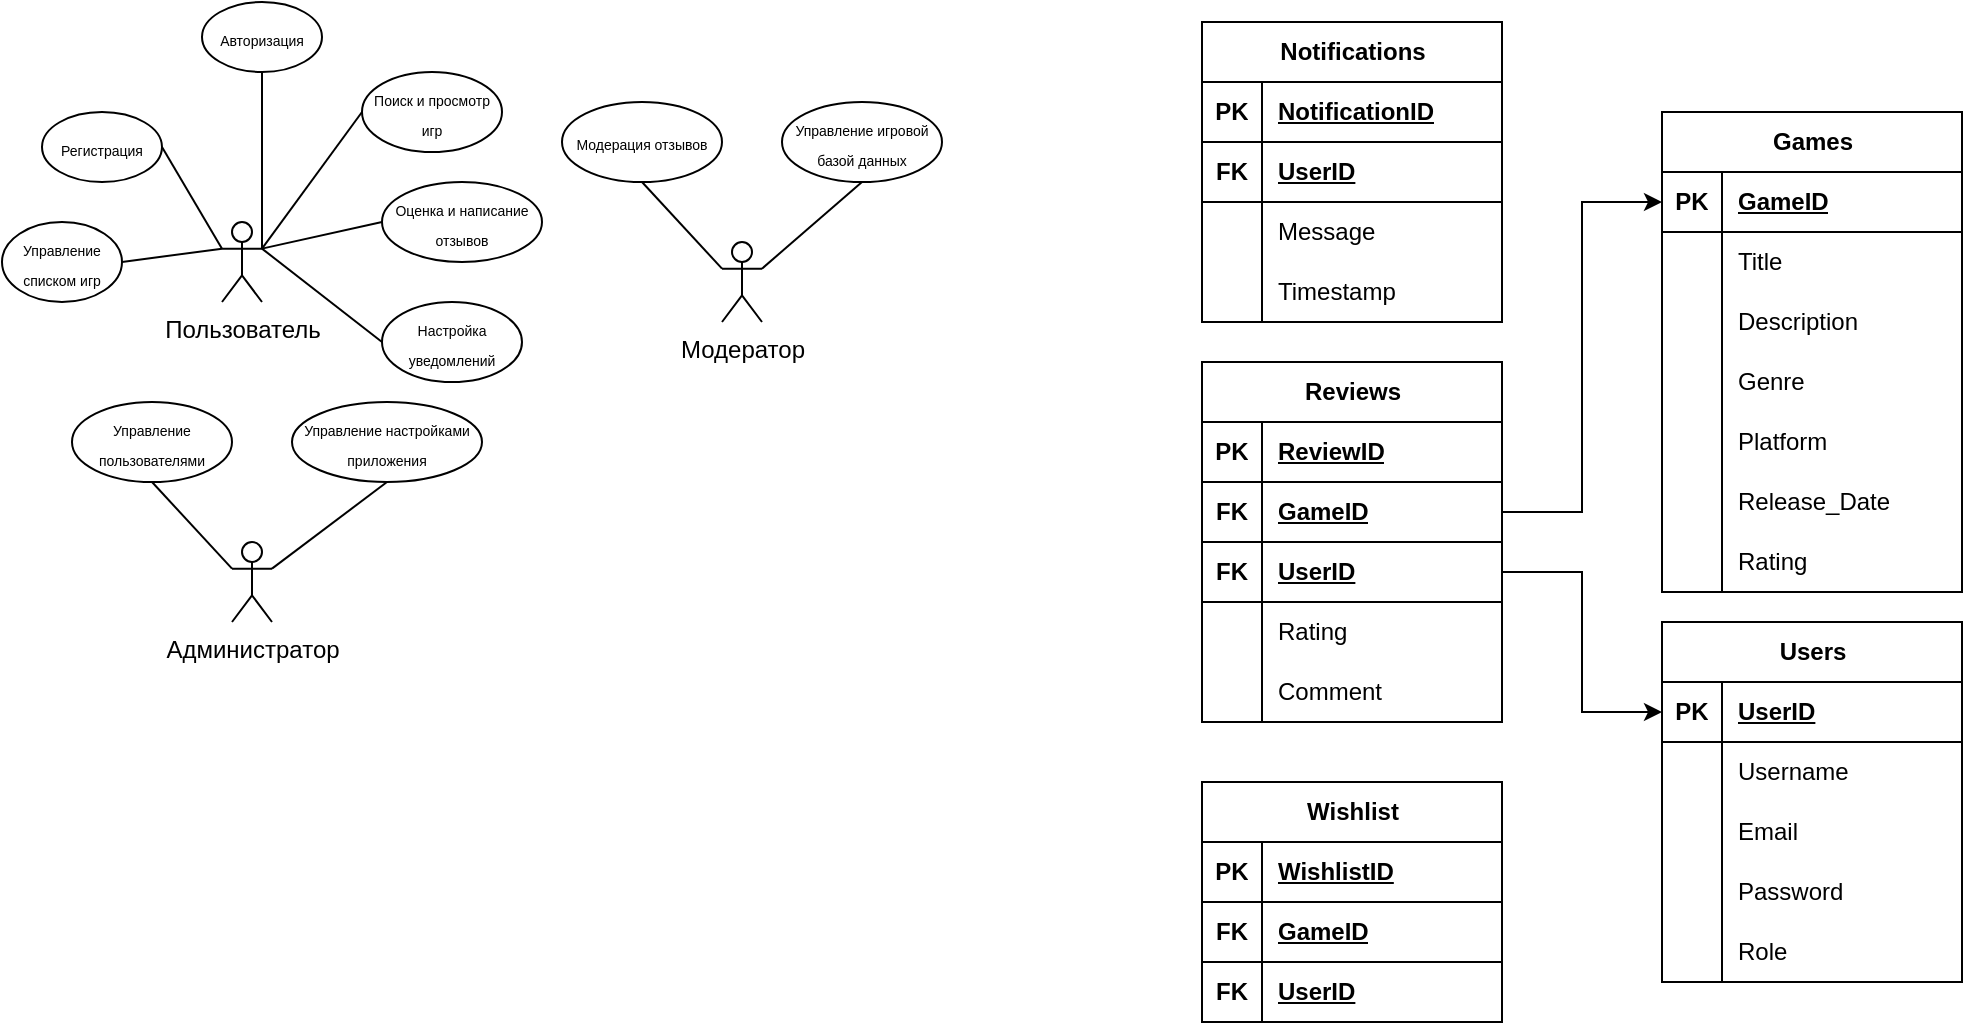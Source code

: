 <mxfile version="24.0.8" type="device">
  <diagram name="Страница — 1" id="E_NzYJ1FvqWX5Ii2PGvl">
    <mxGraphModel dx="1728" dy="662" grid="1" gridSize="10" guides="1" tooltips="1" connect="1" arrows="1" fold="1" page="1" pageScale="1" pageWidth="827" pageHeight="1169" math="0" shadow="0">
      <root>
        <mxCell id="0" />
        <mxCell id="1" parent="0" />
        <mxCell id="7FnkQd12tYLSEtSmV4S_-14" style="rounded=0;orthogonalLoop=1;jettySize=auto;html=1;exitX=0;exitY=0.333;exitDx=0;exitDy=0;exitPerimeter=0;entryX=1;entryY=0.5;entryDx=0;entryDy=0;endArrow=none;endFill=0;" edge="1" parent="1" source="7FnkQd12tYLSEtSmV4S_-1" target="7FnkQd12tYLSEtSmV4S_-7">
          <mxGeometry relative="1" as="geometry" />
        </mxCell>
        <mxCell id="7FnkQd12tYLSEtSmV4S_-16" style="rounded=0;orthogonalLoop=1;jettySize=auto;html=1;exitX=0;exitY=0.333;exitDx=0;exitDy=0;exitPerimeter=0;entryX=1;entryY=0.5;entryDx=0;entryDy=0;endArrow=none;endFill=0;" edge="1" parent="1" source="7FnkQd12tYLSEtSmV4S_-1" target="7FnkQd12tYLSEtSmV4S_-2">
          <mxGeometry relative="1" as="geometry" />
        </mxCell>
        <mxCell id="7FnkQd12tYLSEtSmV4S_-17" style="rounded=0;orthogonalLoop=1;jettySize=auto;html=1;exitX=1;exitY=0.333;exitDx=0;exitDy=0;exitPerimeter=0;entryX=0;entryY=0.5;entryDx=0;entryDy=0;endArrow=none;endFill=0;" edge="1" parent="1" source="7FnkQd12tYLSEtSmV4S_-1" target="7FnkQd12tYLSEtSmV4S_-4">
          <mxGeometry relative="1" as="geometry" />
        </mxCell>
        <mxCell id="7FnkQd12tYLSEtSmV4S_-18" style="rounded=0;orthogonalLoop=1;jettySize=auto;html=1;exitX=1;exitY=0.333;exitDx=0;exitDy=0;exitPerimeter=0;entryX=0;entryY=0.5;entryDx=0;entryDy=0;endArrow=none;endFill=0;" edge="1" parent="1" source="7FnkQd12tYLSEtSmV4S_-1" target="7FnkQd12tYLSEtSmV4S_-6">
          <mxGeometry relative="1" as="geometry" />
        </mxCell>
        <mxCell id="7FnkQd12tYLSEtSmV4S_-19" style="rounded=0;orthogonalLoop=1;jettySize=auto;html=1;exitX=1;exitY=0.333;exitDx=0;exitDy=0;exitPerimeter=0;entryX=0;entryY=0.5;entryDx=0;entryDy=0;endArrow=none;endFill=0;" edge="1" parent="1" source="7FnkQd12tYLSEtSmV4S_-1" target="7FnkQd12tYLSEtSmV4S_-8">
          <mxGeometry relative="1" as="geometry" />
        </mxCell>
        <mxCell id="7FnkQd12tYLSEtSmV4S_-20" style="rounded=0;orthogonalLoop=1;jettySize=auto;html=1;exitX=1;exitY=0.333;exitDx=0;exitDy=0;exitPerimeter=0;entryX=0.5;entryY=1;entryDx=0;entryDy=0;endArrow=none;endFill=0;" edge="1" parent="1" source="7FnkQd12tYLSEtSmV4S_-1" target="7FnkQd12tYLSEtSmV4S_-3">
          <mxGeometry relative="1" as="geometry" />
        </mxCell>
        <mxCell id="7FnkQd12tYLSEtSmV4S_-1" value="Пользователь" style="shape=umlActor;verticalLabelPosition=bottom;verticalAlign=top;html=1;outlineConnect=0;" vertex="1" parent="1">
          <mxGeometry x="120" y="130" width="20" height="40" as="geometry" />
        </mxCell>
        <mxCell id="7FnkQd12tYLSEtSmV4S_-2" value="&lt;font style=&quot;font-size: 7px;&quot;&gt;Регистрация&lt;/font&gt;" style="ellipse;whiteSpace=wrap;html=1;" vertex="1" parent="1">
          <mxGeometry x="30" y="75" width="60" height="35" as="geometry" />
        </mxCell>
        <mxCell id="7FnkQd12tYLSEtSmV4S_-3" value="&lt;font style=&quot;font-size: 7px;&quot;&gt;Авторизация&lt;/font&gt;" style="ellipse;whiteSpace=wrap;html=1;" vertex="1" parent="1">
          <mxGeometry x="110" y="20" width="60" height="35" as="geometry" />
        </mxCell>
        <mxCell id="7FnkQd12tYLSEtSmV4S_-4" value="&lt;font style=&quot;font-size: 7px;&quot;&gt;Поиск и просмотр&lt;/font&gt;&lt;div&gt;&lt;font style=&quot;font-size: 7px;&quot;&gt;игр&lt;/font&gt;&lt;/div&gt;" style="ellipse;whiteSpace=wrap;html=1;" vertex="1" parent="1">
          <mxGeometry x="190" y="55" width="70" height="40" as="geometry" />
        </mxCell>
        <mxCell id="7FnkQd12tYLSEtSmV4S_-6" value="&lt;font style=&quot;font-size: 7px;&quot;&gt;Оценка и написание отзывов&lt;/font&gt;" style="ellipse;whiteSpace=wrap;html=1;" vertex="1" parent="1">
          <mxGeometry x="200" y="110" width="80" height="40" as="geometry" />
        </mxCell>
        <mxCell id="7FnkQd12tYLSEtSmV4S_-7" value="&lt;font style=&quot;font-size: 7px;&quot;&gt;Управление списком игр&lt;/font&gt;" style="ellipse;whiteSpace=wrap;html=1;" vertex="1" parent="1">
          <mxGeometry x="10" y="130" width="60" height="40" as="geometry" />
        </mxCell>
        <mxCell id="7FnkQd12tYLSEtSmV4S_-8" value="&lt;font style=&quot;font-size: 7px;&quot;&gt;Настройка уведомлений&lt;/font&gt;" style="ellipse;whiteSpace=wrap;html=1;" vertex="1" parent="1">
          <mxGeometry x="200" y="170" width="70" height="40" as="geometry" />
        </mxCell>
        <mxCell id="7FnkQd12tYLSEtSmV4S_-24" style="rounded=0;orthogonalLoop=1;jettySize=auto;html=1;exitX=1;exitY=0.333;exitDx=0;exitDy=0;exitPerimeter=0;entryX=0.5;entryY=1;entryDx=0;entryDy=0;endArrow=none;endFill=0;" edge="1" parent="1" source="7FnkQd12tYLSEtSmV4S_-21" target="7FnkQd12tYLSEtSmV4S_-23">
          <mxGeometry relative="1" as="geometry" />
        </mxCell>
        <mxCell id="7FnkQd12tYLSEtSmV4S_-25" style="rounded=0;orthogonalLoop=1;jettySize=auto;html=1;exitX=0;exitY=0.333;exitDx=0;exitDy=0;exitPerimeter=0;entryX=0.5;entryY=1;entryDx=0;entryDy=0;endArrow=none;endFill=0;" edge="1" parent="1" source="7FnkQd12tYLSEtSmV4S_-21" target="7FnkQd12tYLSEtSmV4S_-22">
          <mxGeometry relative="1" as="geometry" />
        </mxCell>
        <mxCell id="7FnkQd12tYLSEtSmV4S_-21" value="Модератор" style="shape=umlActor;verticalLabelPosition=bottom;verticalAlign=top;html=1;outlineConnect=0;" vertex="1" parent="1">
          <mxGeometry x="370" y="140" width="20" height="40" as="geometry" />
        </mxCell>
        <mxCell id="7FnkQd12tYLSEtSmV4S_-22" value="&lt;font style=&quot;font-size: 7px;&quot;&gt;Модерация отзывов&lt;/font&gt;" style="ellipse;whiteSpace=wrap;html=1;" vertex="1" parent="1">
          <mxGeometry x="290" y="70" width="80" height="40" as="geometry" />
        </mxCell>
        <mxCell id="7FnkQd12tYLSEtSmV4S_-23" value="&lt;font style=&quot;font-size: 7px;&quot;&gt;Управление игровой базой данных&lt;/font&gt;" style="ellipse;whiteSpace=wrap;html=1;" vertex="1" parent="1">
          <mxGeometry x="400" y="70" width="80" height="40" as="geometry" />
        </mxCell>
        <mxCell id="7FnkQd12tYLSEtSmV4S_-26" style="rounded=0;orthogonalLoop=1;jettySize=auto;html=1;exitX=1;exitY=0.333;exitDx=0;exitDy=0;exitPerimeter=0;entryX=0.5;entryY=1;entryDx=0;entryDy=0;endArrow=none;endFill=0;" edge="1" parent="1" source="7FnkQd12tYLSEtSmV4S_-28" target="7FnkQd12tYLSEtSmV4S_-30">
          <mxGeometry relative="1" as="geometry" />
        </mxCell>
        <mxCell id="7FnkQd12tYLSEtSmV4S_-27" style="rounded=0;orthogonalLoop=1;jettySize=auto;html=1;exitX=0;exitY=0.333;exitDx=0;exitDy=0;exitPerimeter=0;entryX=0.5;entryY=1;entryDx=0;entryDy=0;endArrow=none;endFill=0;" edge="1" parent="1" source="7FnkQd12tYLSEtSmV4S_-28" target="7FnkQd12tYLSEtSmV4S_-29">
          <mxGeometry relative="1" as="geometry" />
        </mxCell>
        <mxCell id="7FnkQd12tYLSEtSmV4S_-28" value="Администратор" style="shape=umlActor;verticalLabelPosition=bottom;verticalAlign=top;html=1;outlineConnect=0;" vertex="1" parent="1">
          <mxGeometry x="125" y="290" width="20" height="40" as="geometry" />
        </mxCell>
        <mxCell id="7FnkQd12tYLSEtSmV4S_-29" value="&lt;font style=&quot;font-size: 7px;&quot;&gt;Управление пользователями&lt;/font&gt;" style="ellipse;whiteSpace=wrap;html=1;" vertex="1" parent="1">
          <mxGeometry x="45" y="220" width="80" height="40" as="geometry" />
        </mxCell>
        <mxCell id="7FnkQd12tYLSEtSmV4S_-30" value="&lt;font style=&quot;font-size: 7px;&quot;&gt;Управление настройками приложения&lt;/font&gt;" style="ellipse;whiteSpace=wrap;html=1;" vertex="1" parent="1">
          <mxGeometry x="155" y="220" width="95" height="40" as="geometry" />
        </mxCell>
        <mxCell id="7FnkQd12tYLSEtSmV4S_-32" value="Users" style="shape=table;startSize=30;container=1;collapsible=1;childLayout=tableLayout;fixedRows=1;rowLines=0;fontStyle=1;align=center;resizeLast=1;html=1;" vertex="1" parent="1">
          <mxGeometry x="840" y="330" width="150" height="180" as="geometry" />
        </mxCell>
        <mxCell id="7FnkQd12tYLSEtSmV4S_-33" value="" style="shape=tableRow;horizontal=0;startSize=0;swimlaneHead=0;swimlaneBody=0;fillColor=none;collapsible=0;dropTarget=0;points=[[0,0.5],[1,0.5]];portConstraint=eastwest;top=0;left=0;right=0;bottom=1;" vertex="1" parent="7FnkQd12tYLSEtSmV4S_-32">
          <mxGeometry y="30" width="150" height="30" as="geometry" />
        </mxCell>
        <mxCell id="7FnkQd12tYLSEtSmV4S_-34" value="PK" style="shape=partialRectangle;connectable=0;fillColor=none;top=0;left=0;bottom=0;right=0;fontStyle=1;overflow=hidden;whiteSpace=wrap;html=1;" vertex="1" parent="7FnkQd12tYLSEtSmV4S_-33">
          <mxGeometry width="30" height="30" as="geometry">
            <mxRectangle width="30" height="30" as="alternateBounds" />
          </mxGeometry>
        </mxCell>
        <mxCell id="7FnkQd12tYLSEtSmV4S_-35" value="UserID" style="shape=partialRectangle;connectable=0;fillColor=none;top=0;left=0;bottom=0;right=0;align=left;spacingLeft=6;fontStyle=5;overflow=hidden;whiteSpace=wrap;html=1;" vertex="1" parent="7FnkQd12tYLSEtSmV4S_-33">
          <mxGeometry x="30" width="120" height="30" as="geometry">
            <mxRectangle width="120" height="30" as="alternateBounds" />
          </mxGeometry>
        </mxCell>
        <mxCell id="7FnkQd12tYLSEtSmV4S_-36" value="" style="shape=tableRow;horizontal=0;startSize=0;swimlaneHead=0;swimlaneBody=0;fillColor=none;collapsible=0;dropTarget=0;points=[[0,0.5],[1,0.5]];portConstraint=eastwest;top=0;left=0;right=0;bottom=0;" vertex="1" parent="7FnkQd12tYLSEtSmV4S_-32">
          <mxGeometry y="60" width="150" height="30" as="geometry" />
        </mxCell>
        <mxCell id="7FnkQd12tYLSEtSmV4S_-37" value="" style="shape=partialRectangle;connectable=0;fillColor=none;top=0;left=0;bottom=0;right=0;editable=1;overflow=hidden;whiteSpace=wrap;html=1;" vertex="1" parent="7FnkQd12tYLSEtSmV4S_-36">
          <mxGeometry width="30" height="30" as="geometry">
            <mxRectangle width="30" height="30" as="alternateBounds" />
          </mxGeometry>
        </mxCell>
        <mxCell id="7FnkQd12tYLSEtSmV4S_-38" value="Username" style="shape=partialRectangle;connectable=0;fillColor=none;top=0;left=0;bottom=0;right=0;align=left;spacingLeft=6;overflow=hidden;whiteSpace=wrap;html=1;" vertex="1" parent="7FnkQd12tYLSEtSmV4S_-36">
          <mxGeometry x="30" width="120" height="30" as="geometry">
            <mxRectangle width="120" height="30" as="alternateBounds" />
          </mxGeometry>
        </mxCell>
        <mxCell id="7FnkQd12tYLSEtSmV4S_-39" value="" style="shape=tableRow;horizontal=0;startSize=0;swimlaneHead=0;swimlaneBody=0;fillColor=none;collapsible=0;dropTarget=0;points=[[0,0.5],[1,0.5]];portConstraint=eastwest;top=0;left=0;right=0;bottom=0;" vertex="1" parent="7FnkQd12tYLSEtSmV4S_-32">
          <mxGeometry y="90" width="150" height="30" as="geometry" />
        </mxCell>
        <mxCell id="7FnkQd12tYLSEtSmV4S_-40" value="" style="shape=partialRectangle;connectable=0;fillColor=none;top=0;left=0;bottom=0;right=0;editable=1;overflow=hidden;whiteSpace=wrap;html=1;" vertex="1" parent="7FnkQd12tYLSEtSmV4S_-39">
          <mxGeometry width="30" height="30" as="geometry">
            <mxRectangle width="30" height="30" as="alternateBounds" />
          </mxGeometry>
        </mxCell>
        <mxCell id="7FnkQd12tYLSEtSmV4S_-41" value="Email" style="shape=partialRectangle;connectable=0;fillColor=none;top=0;left=0;bottom=0;right=0;align=left;spacingLeft=6;overflow=hidden;whiteSpace=wrap;html=1;" vertex="1" parent="7FnkQd12tYLSEtSmV4S_-39">
          <mxGeometry x="30" width="120" height="30" as="geometry">
            <mxRectangle width="120" height="30" as="alternateBounds" />
          </mxGeometry>
        </mxCell>
        <mxCell id="7FnkQd12tYLSEtSmV4S_-42" value="" style="shape=tableRow;horizontal=0;startSize=0;swimlaneHead=0;swimlaneBody=0;fillColor=none;collapsible=0;dropTarget=0;points=[[0,0.5],[1,0.5]];portConstraint=eastwest;top=0;left=0;right=0;bottom=0;" vertex="1" parent="7FnkQd12tYLSEtSmV4S_-32">
          <mxGeometry y="120" width="150" height="30" as="geometry" />
        </mxCell>
        <mxCell id="7FnkQd12tYLSEtSmV4S_-43" value="" style="shape=partialRectangle;connectable=0;fillColor=none;top=0;left=0;bottom=0;right=0;editable=1;overflow=hidden;whiteSpace=wrap;html=1;" vertex="1" parent="7FnkQd12tYLSEtSmV4S_-42">
          <mxGeometry width="30" height="30" as="geometry">
            <mxRectangle width="30" height="30" as="alternateBounds" />
          </mxGeometry>
        </mxCell>
        <mxCell id="7FnkQd12tYLSEtSmV4S_-44" value="Password" style="shape=partialRectangle;connectable=0;fillColor=none;top=0;left=0;bottom=0;right=0;align=left;spacingLeft=6;overflow=hidden;whiteSpace=wrap;html=1;" vertex="1" parent="7FnkQd12tYLSEtSmV4S_-42">
          <mxGeometry x="30" width="120" height="30" as="geometry">
            <mxRectangle width="120" height="30" as="alternateBounds" />
          </mxGeometry>
        </mxCell>
        <mxCell id="7FnkQd12tYLSEtSmV4S_-64" value="" style="shape=tableRow;horizontal=0;startSize=0;swimlaneHead=0;swimlaneBody=0;fillColor=none;collapsible=0;dropTarget=0;points=[[0,0.5],[1,0.5]];portConstraint=eastwest;top=0;left=0;right=0;bottom=0;" vertex="1" parent="7FnkQd12tYLSEtSmV4S_-32">
          <mxGeometry y="150" width="150" height="30" as="geometry" />
        </mxCell>
        <mxCell id="7FnkQd12tYLSEtSmV4S_-65" value="" style="shape=partialRectangle;connectable=0;fillColor=none;top=0;left=0;bottom=0;right=0;editable=1;overflow=hidden;whiteSpace=wrap;html=1;" vertex="1" parent="7FnkQd12tYLSEtSmV4S_-64">
          <mxGeometry width="30" height="30" as="geometry">
            <mxRectangle width="30" height="30" as="alternateBounds" />
          </mxGeometry>
        </mxCell>
        <mxCell id="7FnkQd12tYLSEtSmV4S_-66" value="Role" style="shape=partialRectangle;connectable=0;fillColor=none;top=0;left=0;bottom=0;right=0;align=left;spacingLeft=6;overflow=hidden;whiteSpace=wrap;html=1;" vertex="1" parent="7FnkQd12tYLSEtSmV4S_-64">
          <mxGeometry x="30" width="120" height="30" as="geometry">
            <mxRectangle width="120" height="30" as="alternateBounds" />
          </mxGeometry>
        </mxCell>
        <mxCell id="7FnkQd12tYLSEtSmV4S_-67" value="Games" style="shape=table;startSize=30;container=1;collapsible=1;childLayout=tableLayout;fixedRows=1;rowLines=0;fontStyle=1;align=center;resizeLast=1;html=1;" vertex="1" parent="1">
          <mxGeometry x="840" y="75" width="150" height="240" as="geometry" />
        </mxCell>
        <mxCell id="7FnkQd12tYLSEtSmV4S_-68" value="" style="shape=tableRow;horizontal=0;startSize=0;swimlaneHead=0;swimlaneBody=0;fillColor=none;collapsible=0;dropTarget=0;points=[[0,0.5],[1,0.5]];portConstraint=eastwest;top=0;left=0;right=0;bottom=1;" vertex="1" parent="7FnkQd12tYLSEtSmV4S_-67">
          <mxGeometry y="30" width="150" height="30" as="geometry" />
        </mxCell>
        <mxCell id="7FnkQd12tYLSEtSmV4S_-69" value="PK" style="shape=partialRectangle;connectable=0;fillColor=none;top=0;left=0;bottom=0;right=0;fontStyle=1;overflow=hidden;whiteSpace=wrap;html=1;" vertex="1" parent="7FnkQd12tYLSEtSmV4S_-68">
          <mxGeometry width="30" height="30" as="geometry">
            <mxRectangle width="30" height="30" as="alternateBounds" />
          </mxGeometry>
        </mxCell>
        <mxCell id="7FnkQd12tYLSEtSmV4S_-70" value="GameID" style="shape=partialRectangle;connectable=0;fillColor=none;top=0;left=0;bottom=0;right=0;align=left;spacingLeft=6;fontStyle=5;overflow=hidden;whiteSpace=wrap;html=1;" vertex="1" parent="7FnkQd12tYLSEtSmV4S_-68">
          <mxGeometry x="30" width="120" height="30" as="geometry">
            <mxRectangle width="120" height="30" as="alternateBounds" />
          </mxGeometry>
        </mxCell>
        <mxCell id="7FnkQd12tYLSEtSmV4S_-71" value="" style="shape=tableRow;horizontal=0;startSize=0;swimlaneHead=0;swimlaneBody=0;fillColor=none;collapsible=0;dropTarget=0;points=[[0,0.5],[1,0.5]];portConstraint=eastwest;top=0;left=0;right=0;bottom=0;" vertex="1" parent="7FnkQd12tYLSEtSmV4S_-67">
          <mxGeometry y="60" width="150" height="30" as="geometry" />
        </mxCell>
        <mxCell id="7FnkQd12tYLSEtSmV4S_-72" value="" style="shape=partialRectangle;connectable=0;fillColor=none;top=0;left=0;bottom=0;right=0;editable=1;overflow=hidden;whiteSpace=wrap;html=1;" vertex="1" parent="7FnkQd12tYLSEtSmV4S_-71">
          <mxGeometry width="30" height="30" as="geometry">
            <mxRectangle width="30" height="30" as="alternateBounds" />
          </mxGeometry>
        </mxCell>
        <mxCell id="7FnkQd12tYLSEtSmV4S_-73" value="Title" style="shape=partialRectangle;connectable=0;fillColor=none;top=0;left=0;bottom=0;right=0;align=left;spacingLeft=6;overflow=hidden;whiteSpace=wrap;html=1;" vertex="1" parent="7FnkQd12tYLSEtSmV4S_-71">
          <mxGeometry x="30" width="120" height="30" as="geometry">
            <mxRectangle width="120" height="30" as="alternateBounds" />
          </mxGeometry>
        </mxCell>
        <mxCell id="7FnkQd12tYLSEtSmV4S_-74" value="" style="shape=tableRow;horizontal=0;startSize=0;swimlaneHead=0;swimlaneBody=0;fillColor=none;collapsible=0;dropTarget=0;points=[[0,0.5],[1,0.5]];portConstraint=eastwest;top=0;left=0;right=0;bottom=0;" vertex="1" parent="7FnkQd12tYLSEtSmV4S_-67">
          <mxGeometry y="90" width="150" height="30" as="geometry" />
        </mxCell>
        <mxCell id="7FnkQd12tYLSEtSmV4S_-75" value="" style="shape=partialRectangle;connectable=0;fillColor=none;top=0;left=0;bottom=0;right=0;editable=1;overflow=hidden;whiteSpace=wrap;html=1;" vertex="1" parent="7FnkQd12tYLSEtSmV4S_-74">
          <mxGeometry width="30" height="30" as="geometry">
            <mxRectangle width="30" height="30" as="alternateBounds" />
          </mxGeometry>
        </mxCell>
        <mxCell id="7FnkQd12tYLSEtSmV4S_-76" value="Description" style="shape=partialRectangle;connectable=0;fillColor=none;top=0;left=0;bottom=0;right=0;align=left;spacingLeft=6;overflow=hidden;whiteSpace=wrap;html=1;" vertex="1" parent="7FnkQd12tYLSEtSmV4S_-74">
          <mxGeometry x="30" width="120" height="30" as="geometry">
            <mxRectangle width="120" height="30" as="alternateBounds" />
          </mxGeometry>
        </mxCell>
        <mxCell id="7FnkQd12tYLSEtSmV4S_-77" value="" style="shape=tableRow;horizontal=0;startSize=0;swimlaneHead=0;swimlaneBody=0;fillColor=none;collapsible=0;dropTarget=0;points=[[0,0.5],[1,0.5]];portConstraint=eastwest;top=0;left=0;right=0;bottom=0;" vertex="1" parent="7FnkQd12tYLSEtSmV4S_-67">
          <mxGeometry y="120" width="150" height="30" as="geometry" />
        </mxCell>
        <mxCell id="7FnkQd12tYLSEtSmV4S_-78" value="" style="shape=partialRectangle;connectable=0;fillColor=none;top=0;left=0;bottom=0;right=0;editable=1;overflow=hidden;whiteSpace=wrap;html=1;" vertex="1" parent="7FnkQd12tYLSEtSmV4S_-77">
          <mxGeometry width="30" height="30" as="geometry">
            <mxRectangle width="30" height="30" as="alternateBounds" />
          </mxGeometry>
        </mxCell>
        <mxCell id="7FnkQd12tYLSEtSmV4S_-79" value="Genre" style="shape=partialRectangle;connectable=0;fillColor=none;top=0;left=0;bottom=0;right=0;align=left;spacingLeft=6;overflow=hidden;whiteSpace=wrap;html=1;" vertex="1" parent="7FnkQd12tYLSEtSmV4S_-77">
          <mxGeometry x="30" width="120" height="30" as="geometry">
            <mxRectangle width="120" height="30" as="alternateBounds" />
          </mxGeometry>
        </mxCell>
        <mxCell id="7FnkQd12tYLSEtSmV4S_-80" value="" style="shape=tableRow;horizontal=0;startSize=0;swimlaneHead=0;swimlaneBody=0;fillColor=none;collapsible=0;dropTarget=0;points=[[0,0.5],[1,0.5]];portConstraint=eastwest;top=0;left=0;right=0;bottom=0;" vertex="1" parent="7FnkQd12tYLSEtSmV4S_-67">
          <mxGeometry y="150" width="150" height="30" as="geometry" />
        </mxCell>
        <mxCell id="7FnkQd12tYLSEtSmV4S_-81" value="" style="shape=partialRectangle;connectable=0;fillColor=none;top=0;left=0;bottom=0;right=0;editable=1;overflow=hidden;whiteSpace=wrap;html=1;" vertex="1" parent="7FnkQd12tYLSEtSmV4S_-80">
          <mxGeometry width="30" height="30" as="geometry">
            <mxRectangle width="30" height="30" as="alternateBounds" />
          </mxGeometry>
        </mxCell>
        <mxCell id="7FnkQd12tYLSEtSmV4S_-82" value="Platform" style="shape=partialRectangle;connectable=0;fillColor=none;top=0;left=0;bottom=0;right=0;align=left;spacingLeft=6;overflow=hidden;whiteSpace=wrap;html=1;" vertex="1" parent="7FnkQd12tYLSEtSmV4S_-80">
          <mxGeometry x="30" width="120" height="30" as="geometry">
            <mxRectangle width="120" height="30" as="alternateBounds" />
          </mxGeometry>
        </mxCell>
        <mxCell id="7FnkQd12tYLSEtSmV4S_-83" value="" style="shape=tableRow;horizontal=0;startSize=0;swimlaneHead=0;swimlaneBody=0;fillColor=none;collapsible=0;dropTarget=0;points=[[0,0.5],[1,0.5]];portConstraint=eastwest;top=0;left=0;right=0;bottom=0;" vertex="1" parent="7FnkQd12tYLSEtSmV4S_-67">
          <mxGeometry y="180" width="150" height="30" as="geometry" />
        </mxCell>
        <mxCell id="7FnkQd12tYLSEtSmV4S_-84" value="" style="shape=partialRectangle;connectable=0;fillColor=none;top=0;left=0;bottom=0;right=0;editable=1;overflow=hidden;whiteSpace=wrap;html=1;" vertex="1" parent="7FnkQd12tYLSEtSmV4S_-83">
          <mxGeometry width="30" height="30" as="geometry">
            <mxRectangle width="30" height="30" as="alternateBounds" />
          </mxGeometry>
        </mxCell>
        <mxCell id="7FnkQd12tYLSEtSmV4S_-85" value="Release_Date" style="shape=partialRectangle;connectable=0;fillColor=none;top=0;left=0;bottom=0;right=0;align=left;spacingLeft=6;overflow=hidden;whiteSpace=wrap;html=1;" vertex="1" parent="7FnkQd12tYLSEtSmV4S_-83">
          <mxGeometry x="30" width="120" height="30" as="geometry">
            <mxRectangle width="120" height="30" as="alternateBounds" />
          </mxGeometry>
        </mxCell>
        <mxCell id="7FnkQd12tYLSEtSmV4S_-86" value="" style="shape=tableRow;horizontal=0;startSize=0;swimlaneHead=0;swimlaneBody=0;fillColor=none;collapsible=0;dropTarget=0;points=[[0,0.5],[1,0.5]];portConstraint=eastwest;top=0;left=0;right=0;bottom=0;" vertex="1" parent="7FnkQd12tYLSEtSmV4S_-67">
          <mxGeometry y="210" width="150" height="30" as="geometry" />
        </mxCell>
        <mxCell id="7FnkQd12tYLSEtSmV4S_-87" value="" style="shape=partialRectangle;connectable=0;fillColor=none;top=0;left=0;bottom=0;right=0;editable=1;overflow=hidden;whiteSpace=wrap;html=1;" vertex="1" parent="7FnkQd12tYLSEtSmV4S_-86">
          <mxGeometry width="30" height="30" as="geometry">
            <mxRectangle width="30" height="30" as="alternateBounds" />
          </mxGeometry>
        </mxCell>
        <mxCell id="7FnkQd12tYLSEtSmV4S_-88" value="Rating" style="shape=partialRectangle;connectable=0;fillColor=none;top=0;left=0;bottom=0;right=0;align=left;spacingLeft=6;overflow=hidden;whiteSpace=wrap;html=1;" vertex="1" parent="7FnkQd12tYLSEtSmV4S_-86">
          <mxGeometry x="30" width="120" height="30" as="geometry">
            <mxRectangle width="120" height="30" as="alternateBounds" />
          </mxGeometry>
        </mxCell>
        <mxCell id="7FnkQd12tYLSEtSmV4S_-89" value="Reviews" style="shape=table;startSize=30;container=1;collapsible=1;childLayout=tableLayout;fixedRows=1;rowLines=0;fontStyle=1;align=center;resizeLast=1;html=1;" vertex="1" parent="1">
          <mxGeometry x="610" y="200" width="150" height="180" as="geometry" />
        </mxCell>
        <mxCell id="7FnkQd12tYLSEtSmV4S_-90" value="" style="shape=tableRow;horizontal=0;startSize=0;swimlaneHead=0;swimlaneBody=0;fillColor=none;collapsible=0;dropTarget=0;points=[[0,0.5],[1,0.5]];portConstraint=eastwest;top=0;left=0;right=0;bottom=1;" vertex="1" parent="7FnkQd12tYLSEtSmV4S_-89">
          <mxGeometry y="30" width="150" height="30" as="geometry" />
        </mxCell>
        <mxCell id="7FnkQd12tYLSEtSmV4S_-91" value="PK" style="shape=partialRectangle;connectable=0;fillColor=none;top=0;left=0;bottom=0;right=0;fontStyle=1;overflow=hidden;whiteSpace=wrap;html=1;" vertex="1" parent="7FnkQd12tYLSEtSmV4S_-90">
          <mxGeometry width="30" height="30" as="geometry">
            <mxRectangle width="30" height="30" as="alternateBounds" />
          </mxGeometry>
        </mxCell>
        <mxCell id="7FnkQd12tYLSEtSmV4S_-92" value="ReviewID" style="shape=partialRectangle;connectable=0;fillColor=none;top=0;left=0;bottom=0;right=0;align=left;spacingLeft=6;fontStyle=5;overflow=hidden;whiteSpace=wrap;html=1;" vertex="1" parent="7FnkQd12tYLSEtSmV4S_-90">
          <mxGeometry x="30" width="120" height="30" as="geometry">
            <mxRectangle width="120" height="30" as="alternateBounds" />
          </mxGeometry>
        </mxCell>
        <mxCell id="7FnkQd12tYLSEtSmV4S_-111" value="" style="shape=tableRow;horizontal=0;startSize=0;swimlaneHead=0;swimlaneBody=0;fillColor=none;collapsible=0;dropTarget=0;points=[[0,0.5],[1,0.5]];portConstraint=eastwest;top=0;left=0;right=0;bottom=1;" vertex="1" parent="7FnkQd12tYLSEtSmV4S_-89">
          <mxGeometry y="60" width="150" height="30" as="geometry" />
        </mxCell>
        <mxCell id="7FnkQd12tYLSEtSmV4S_-112" value="FK" style="shape=partialRectangle;connectable=0;fillColor=none;top=0;left=0;bottom=0;right=0;fontStyle=1;overflow=hidden;whiteSpace=wrap;html=1;" vertex="1" parent="7FnkQd12tYLSEtSmV4S_-111">
          <mxGeometry width="30" height="30" as="geometry">
            <mxRectangle width="30" height="30" as="alternateBounds" />
          </mxGeometry>
        </mxCell>
        <mxCell id="7FnkQd12tYLSEtSmV4S_-113" value="GameID" style="shape=partialRectangle;connectable=0;fillColor=none;top=0;left=0;bottom=0;right=0;align=left;spacingLeft=6;fontStyle=5;overflow=hidden;whiteSpace=wrap;html=1;" vertex="1" parent="7FnkQd12tYLSEtSmV4S_-111">
          <mxGeometry x="30" width="120" height="30" as="geometry">
            <mxRectangle width="120" height="30" as="alternateBounds" />
          </mxGeometry>
        </mxCell>
        <mxCell id="7FnkQd12tYLSEtSmV4S_-114" value="" style="shape=tableRow;horizontal=0;startSize=0;swimlaneHead=0;swimlaneBody=0;fillColor=none;collapsible=0;dropTarget=0;points=[[0,0.5],[1,0.5]];portConstraint=eastwest;top=0;left=0;right=0;bottom=1;" vertex="1" parent="7FnkQd12tYLSEtSmV4S_-89">
          <mxGeometry y="90" width="150" height="30" as="geometry" />
        </mxCell>
        <mxCell id="7FnkQd12tYLSEtSmV4S_-115" value="FK" style="shape=partialRectangle;connectable=0;fillColor=none;top=0;left=0;bottom=0;right=0;fontStyle=1;overflow=hidden;whiteSpace=wrap;html=1;" vertex="1" parent="7FnkQd12tYLSEtSmV4S_-114">
          <mxGeometry width="30" height="30" as="geometry">
            <mxRectangle width="30" height="30" as="alternateBounds" />
          </mxGeometry>
        </mxCell>
        <mxCell id="7FnkQd12tYLSEtSmV4S_-116" value="UserID" style="shape=partialRectangle;connectable=0;fillColor=none;top=0;left=0;bottom=0;right=0;align=left;spacingLeft=6;fontStyle=5;overflow=hidden;whiteSpace=wrap;html=1;" vertex="1" parent="7FnkQd12tYLSEtSmV4S_-114">
          <mxGeometry x="30" width="120" height="30" as="geometry">
            <mxRectangle width="120" height="30" as="alternateBounds" />
          </mxGeometry>
        </mxCell>
        <mxCell id="7FnkQd12tYLSEtSmV4S_-99" value="" style="shape=tableRow;horizontal=0;startSize=0;swimlaneHead=0;swimlaneBody=0;fillColor=none;collapsible=0;dropTarget=0;points=[[0,0.5],[1,0.5]];portConstraint=eastwest;top=0;left=0;right=0;bottom=0;" vertex="1" parent="7FnkQd12tYLSEtSmV4S_-89">
          <mxGeometry y="120" width="150" height="30" as="geometry" />
        </mxCell>
        <mxCell id="7FnkQd12tYLSEtSmV4S_-100" value="" style="shape=partialRectangle;connectable=0;fillColor=none;top=0;left=0;bottom=0;right=0;editable=1;overflow=hidden;whiteSpace=wrap;html=1;" vertex="1" parent="7FnkQd12tYLSEtSmV4S_-99">
          <mxGeometry width="30" height="30" as="geometry">
            <mxRectangle width="30" height="30" as="alternateBounds" />
          </mxGeometry>
        </mxCell>
        <mxCell id="7FnkQd12tYLSEtSmV4S_-101" value="Rating" style="shape=partialRectangle;connectable=0;fillColor=none;top=0;left=0;bottom=0;right=0;align=left;spacingLeft=6;overflow=hidden;whiteSpace=wrap;html=1;" vertex="1" parent="7FnkQd12tYLSEtSmV4S_-99">
          <mxGeometry x="30" width="120" height="30" as="geometry">
            <mxRectangle width="120" height="30" as="alternateBounds" />
          </mxGeometry>
        </mxCell>
        <mxCell id="7FnkQd12tYLSEtSmV4S_-102" value="" style="shape=tableRow;horizontal=0;startSize=0;swimlaneHead=0;swimlaneBody=0;fillColor=none;collapsible=0;dropTarget=0;points=[[0,0.5],[1,0.5]];portConstraint=eastwest;top=0;left=0;right=0;bottom=0;" vertex="1" parent="7FnkQd12tYLSEtSmV4S_-89">
          <mxGeometry y="150" width="150" height="30" as="geometry" />
        </mxCell>
        <mxCell id="7FnkQd12tYLSEtSmV4S_-103" value="" style="shape=partialRectangle;connectable=0;fillColor=none;top=0;left=0;bottom=0;right=0;editable=1;overflow=hidden;whiteSpace=wrap;html=1;" vertex="1" parent="7FnkQd12tYLSEtSmV4S_-102">
          <mxGeometry width="30" height="30" as="geometry">
            <mxRectangle width="30" height="30" as="alternateBounds" />
          </mxGeometry>
        </mxCell>
        <mxCell id="7FnkQd12tYLSEtSmV4S_-104" value="Comment" style="shape=partialRectangle;connectable=0;fillColor=none;top=0;left=0;bottom=0;right=0;align=left;spacingLeft=6;overflow=hidden;whiteSpace=wrap;html=1;" vertex="1" parent="7FnkQd12tYLSEtSmV4S_-102">
          <mxGeometry x="30" width="120" height="30" as="geometry">
            <mxRectangle width="120" height="30" as="alternateBounds" />
          </mxGeometry>
        </mxCell>
        <mxCell id="7FnkQd12tYLSEtSmV4S_-117" style="edgeStyle=orthogonalEdgeStyle;rounded=0;orthogonalLoop=1;jettySize=auto;html=1;entryX=0;entryY=0.5;entryDx=0;entryDy=0;" edge="1" parent="1" source="7FnkQd12tYLSEtSmV4S_-111" target="7FnkQd12tYLSEtSmV4S_-68">
          <mxGeometry relative="1" as="geometry" />
        </mxCell>
        <mxCell id="7FnkQd12tYLSEtSmV4S_-118" style="edgeStyle=orthogonalEdgeStyle;rounded=0;orthogonalLoop=1;jettySize=auto;html=1;entryX=0;entryY=0.5;entryDx=0;entryDy=0;" edge="1" parent="1" source="7FnkQd12tYLSEtSmV4S_-114" target="7FnkQd12tYLSEtSmV4S_-33">
          <mxGeometry relative="1" as="geometry" />
        </mxCell>
        <mxCell id="7FnkQd12tYLSEtSmV4S_-119" value="Wishlist" style="shape=table;startSize=30;container=1;collapsible=1;childLayout=tableLayout;fixedRows=1;rowLines=0;fontStyle=1;align=center;resizeLast=1;html=1;" vertex="1" parent="1">
          <mxGeometry x="610" y="410" width="150" height="120" as="geometry" />
        </mxCell>
        <mxCell id="7FnkQd12tYLSEtSmV4S_-120" value="" style="shape=tableRow;horizontal=0;startSize=0;swimlaneHead=0;swimlaneBody=0;fillColor=none;collapsible=0;dropTarget=0;points=[[0,0.5],[1,0.5]];portConstraint=eastwest;top=0;left=0;right=0;bottom=1;" vertex="1" parent="7FnkQd12tYLSEtSmV4S_-119">
          <mxGeometry y="30" width="150" height="30" as="geometry" />
        </mxCell>
        <mxCell id="7FnkQd12tYLSEtSmV4S_-121" value="PK" style="shape=partialRectangle;connectable=0;fillColor=none;top=0;left=0;bottom=0;right=0;fontStyle=1;overflow=hidden;whiteSpace=wrap;html=1;" vertex="1" parent="7FnkQd12tYLSEtSmV4S_-120">
          <mxGeometry width="30" height="30" as="geometry">
            <mxRectangle width="30" height="30" as="alternateBounds" />
          </mxGeometry>
        </mxCell>
        <mxCell id="7FnkQd12tYLSEtSmV4S_-122" value="WishlistID" style="shape=partialRectangle;connectable=0;fillColor=none;top=0;left=0;bottom=0;right=0;align=left;spacingLeft=6;fontStyle=5;overflow=hidden;whiteSpace=wrap;html=1;" vertex="1" parent="7FnkQd12tYLSEtSmV4S_-120">
          <mxGeometry x="30" width="120" height="30" as="geometry">
            <mxRectangle width="120" height="30" as="alternateBounds" />
          </mxGeometry>
        </mxCell>
        <mxCell id="7FnkQd12tYLSEtSmV4S_-141" value="" style="shape=tableRow;horizontal=0;startSize=0;swimlaneHead=0;swimlaneBody=0;fillColor=none;collapsible=0;dropTarget=0;points=[[0,0.5],[1,0.5]];portConstraint=eastwest;top=0;left=0;right=0;bottom=1;" vertex="1" parent="7FnkQd12tYLSEtSmV4S_-119">
          <mxGeometry y="60" width="150" height="30" as="geometry" />
        </mxCell>
        <mxCell id="7FnkQd12tYLSEtSmV4S_-142" value="FK" style="shape=partialRectangle;connectable=0;fillColor=none;top=0;left=0;bottom=0;right=0;fontStyle=1;overflow=hidden;whiteSpace=wrap;html=1;" vertex="1" parent="7FnkQd12tYLSEtSmV4S_-141">
          <mxGeometry width="30" height="30" as="geometry">
            <mxRectangle width="30" height="30" as="alternateBounds" />
          </mxGeometry>
        </mxCell>
        <mxCell id="7FnkQd12tYLSEtSmV4S_-143" value="GameID" style="shape=partialRectangle;connectable=0;fillColor=none;top=0;left=0;bottom=0;right=0;align=left;spacingLeft=6;fontStyle=5;overflow=hidden;whiteSpace=wrap;html=1;" vertex="1" parent="7FnkQd12tYLSEtSmV4S_-141">
          <mxGeometry x="30" width="120" height="30" as="geometry">
            <mxRectangle width="120" height="30" as="alternateBounds" />
          </mxGeometry>
        </mxCell>
        <mxCell id="7FnkQd12tYLSEtSmV4S_-144" value="" style="shape=tableRow;horizontal=0;startSize=0;swimlaneHead=0;swimlaneBody=0;fillColor=none;collapsible=0;dropTarget=0;points=[[0,0.5],[1,0.5]];portConstraint=eastwest;top=0;left=0;right=0;bottom=1;" vertex="1" parent="7FnkQd12tYLSEtSmV4S_-119">
          <mxGeometry y="90" width="150" height="30" as="geometry" />
        </mxCell>
        <mxCell id="7FnkQd12tYLSEtSmV4S_-145" value="FK" style="shape=partialRectangle;connectable=0;fillColor=none;top=0;left=0;bottom=0;right=0;fontStyle=1;overflow=hidden;whiteSpace=wrap;html=1;" vertex="1" parent="7FnkQd12tYLSEtSmV4S_-144">
          <mxGeometry width="30" height="30" as="geometry">
            <mxRectangle width="30" height="30" as="alternateBounds" />
          </mxGeometry>
        </mxCell>
        <mxCell id="7FnkQd12tYLSEtSmV4S_-146" value="UserID" style="shape=partialRectangle;connectable=0;fillColor=none;top=0;left=0;bottom=0;right=0;align=left;spacingLeft=6;fontStyle=5;overflow=hidden;whiteSpace=wrap;html=1;" vertex="1" parent="7FnkQd12tYLSEtSmV4S_-144">
          <mxGeometry x="30" width="120" height="30" as="geometry">
            <mxRectangle width="120" height="30" as="alternateBounds" />
          </mxGeometry>
        </mxCell>
        <mxCell id="7FnkQd12tYLSEtSmV4S_-157" value="Notifications" style="shape=table;startSize=30;container=1;collapsible=1;childLayout=tableLayout;fixedRows=1;rowLines=0;fontStyle=1;align=center;resizeLast=1;html=1;" vertex="1" parent="1">
          <mxGeometry x="610" y="30" width="150" height="150" as="geometry" />
        </mxCell>
        <mxCell id="7FnkQd12tYLSEtSmV4S_-158" value="" style="shape=tableRow;horizontal=0;startSize=0;swimlaneHead=0;swimlaneBody=0;fillColor=none;collapsible=0;dropTarget=0;points=[[0,0.5],[1,0.5]];portConstraint=eastwest;top=0;left=0;right=0;bottom=1;" vertex="1" parent="7FnkQd12tYLSEtSmV4S_-157">
          <mxGeometry y="30" width="150" height="30" as="geometry" />
        </mxCell>
        <mxCell id="7FnkQd12tYLSEtSmV4S_-159" value="PK" style="shape=partialRectangle;connectable=0;fillColor=none;top=0;left=0;bottom=0;right=0;fontStyle=1;overflow=hidden;whiteSpace=wrap;html=1;" vertex="1" parent="7FnkQd12tYLSEtSmV4S_-158">
          <mxGeometry width="30" height="30" as="geometry">
            <mxRectangle width="30" height="30" as="alternateBounds" />
          </mxGeometry>
        </mxCell>
        <mxCell id="7FnkQd12tYLSEtSmV4S_-160" value="NotificationID" style="shape=partialRectangle;connectable=0;fillColor=none;top=0;left=0;bottom=0;right=0;align=left;spacingLeft=6;fontStyle=5;overflow=hidden;whiteSpace=wrap;html=1;" vertex="1" parent="7FnkQd12tYLSEtSmV4S_-158">
          <mxGeometry x="30" width="120" height="30" as="geometry">
            <mxRectangle width="120" height="30" as="alternateBounds" />
          </mxGeometry>
        </mxCell>
        <mxCell id="7FnkQd12tYLSEtSmV4S_-173" value="" style="shape=tableRow;horizontal=0;startSize=0;swimlaneHead=0;swimlaneBody=0;fillColor=none;collapsible=0;dropTarget=0;points=[[0,0.5],[1,0.5]];portConstraint=eastwest;top=0;left=0;right=0;bottom=1;" vertex="1" parent="7FnkQd12tYLSEtSmV4S_-157">
          <mxGeometry y="60" width="150" height="30" as="geometry" />
        </mxCell>
        <mxCell id="7FnkQd12tYLSEtSmV4S_-174" value="FK" style="shape=partialRectangle;connectable=0;fillColor=none;top=0;left=0;bottom=0;right=0;fontStyle=1;overflow=hidden;whiteSpace=wrap;html=1;" vertex="1" parent="7FnkQd12tYLSEtSmV4S_-173">
          <mxGeometry width="30" height="30" as="geometry">
            <mxRectangle width="30" height="30" as="alternateBounds" />
          </mxGeometry>
        </mxCell>
        <mxCell id="7FnkQd12tYLSEtSmV4S_-175" value="UserID" style="shape=partialRectangle;connectable=0;fillColor=none;top=0;left=0;bottom=0;right=0;align=left;spacingLeft=6;fontStyle=5;overflow=hidden;whiteSpace=wrap;html=1;" vertex="1" parent="7FnkQd12tYLSEtSmV4S_-173">
          <mxGeometry x="30" width="120" height="30" as="geometry">
            <mxRectangle width="120" height="30" as="alternateBounds" />
          </mxGeometry>
        </mxCell>
        <mxCell id="7FnkQd12tYLSEtSmV4S_-161" value="" style="shape=tableRow;horizontal=0;startSize=0;swimlaneHead=0;swimlaneBody=0;fillColor=none;collapsible=0;dropTarget=0;points=[[0,0.5],[1,0.5]];portConstraint=eastwest;top=0;left=0;right=0;bottom=0;" vertex="1" parent="7FnkQd12tYLSEtSmV4S_-157">
          <mxGeometry y="90" width="150" height="30" as="geometry" />
        </mxCell>
        <mxCell id="7FnkQd12tYLSEtSmV4S_-162" value="" style="shape=partialRectangle;connectable=0;fillColor=none;top=0;left=0;bottom=0;right=0;editable=1;overflow=hidden;whiteSpace=wrap;html=1;" vertex="1" parent="7FnkQd12tYLSEtSmV4S_-161">
          <mxGeometry width="30" height="30" as="geometry">
            <mxRectangle width="30" height="30" as="alternateBounds" />
          </mxGeometry>
        </mxCell>
        <mxCell id="7FnkQd12tYLSEtSmV4S_-163" value="Message" style="shape=partialRectangle;connectable=0;fillColor=none;top=0;left=0;bottom=0;right=0;align=left;spacingLeft=6;overflow=hidden;whiteSpace=wrap;html=1;" vertex="1" parent="7FnkQd12tYLSEtSmV4S_-161">
          <mxGeometry x="30" width="120" height="30" as="geometry">
            <mxRectangle width="120" height="30" as="alternateBounds" />
          </mxGeometry>
        </mxCell>
        <mxCell id="7FnkQd12tYLSEtSmV4S_-164" value="" style="shape=tableRow;horizontal=0;startSize=0;swimlaneHead=0;swimlaneBody=0;fillColor=none;collapsible=0;dropTarget=0;points=[[0,0.5],[1,0.5]];portConstraint=eastwest;top=0;left=0;right=0;bottom=0;" vertex="1" parent="7FnkQd12tYLSEtSmV4S_-157">
          <mxGeometry y="120" width="150" height="30" as="geometry" />
        </mxCell>
        <mxCell id="7FnkQd12tYLSEtSmV4S_-165" value="" style="shape=partialRectangle;connectable=0;fillColor=none;top=0;left=0;bottom=0;right=0;editable=1;overflow=hidden;whiteSpace=wrap;html=1;" vertex="1" parent="7FnkQd12tYLSEtSmV4S_-164">
          <mxGeometry width="30" height="30" as="geometry">
            <mxRectangle width="30" height="30" as="alternateBounds" />
          </mxGeometry>
        </mxCell>
        <mxCell id="7FnkQd12tYLSEtSmV4S_-166" value="Timestamp" style="shape=partialRectangle;connectable=0;fillColor=none;top=0;left=0;bottom=0;right=0;align=left;spacingLeft=6;overflow=hidden;whiteSpace=wrap;html=1;" vertex="1" parent="7FnkQd12tYLSEtSmV4S_-164">
          <mxGeometry x="30" width="120" height="30" as="geometry">
            <mxRectangle width="120" height="30" as="alternateBounds" />
          </mxGeometry>
        </mxCell>
      </root>
    </mxGraphModel>
  </diagram>
</mxfile>

